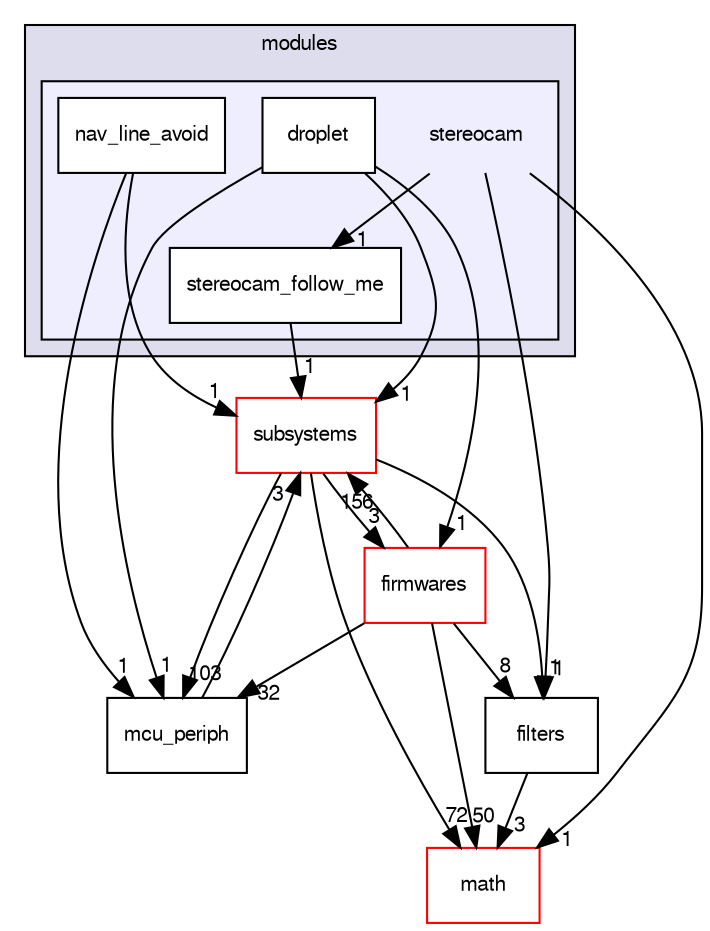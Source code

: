 digraph "sw/airborne/modules/stereocam" {
  compound=true
  node [ fontsize="10", fontname="FreeSans"];
  edge [ labelfontsize="10", labelfontname="FreeSans"];
  subgraph clusterdir_c2abcdd6ccb39c3582929c0e3f5651c2 {
    graph [ bgcolor="#ddddee", pencolor="black", label="modules" fontname="FreeSans", fontsize="10", URL="dir_c2abcdd6ccb39c3582929c0e3f5651c2.html"]
  subgraph clusterdir_3df9ff4d3eb13d31d58a513ba3c4e4bb {
    graph [ bgcolor="#eeeeff", pencolor="black", label="" URL="dir_3df9ff4d3eb13d31d58a513ba3c4e4bb.html"];
    dir_3df9ff4d3eb13d31d58a513ba3c4e4bb [shape=plaintext label="stereocam"];
    dir_4d588d64fec5038373cf62d9f6d9efc5 [shape=box label="droplet" color="black" fillcolor="white" style="filled" URL="dir_4d588d64fec5038373cf62d9f6d9efc5.html"];
    dir_227931f8886fc6a6dfaec1c2d3d7d81a [shape=box label="nav_line_avoid" color="black" fillcolor="white" style="filled" URL="dir_227931f8886fc6a6dfaec1c2d3d7d81a.html"];
    dir_ec7640edce12f2ff088305425ab2b433 [shape=box label="stereocam_follow_me" color="black" fillcolor="white" style="filled" URL="dir_ec7640edce12f2ff088305425ab2b433.html"];
  }
  }
  dir_12d6ec7aac5a4a9b8cee17e35022d7c7 [shape=box label="subsystems" fillcolor="white" style="filled" color="red" URL="dir_12d6ec7aac5a4a9b8cee17e35022d7c7.html"];
  dir_1ca43f6a116d741d80fb1d0555a2b198 [shape=box label="mcu_periph" URL="dir_1ca43f6a116d741d80fb1d0555a2b198.html"];
  dir_1444106569909aede49a887d28257b90 [shape=box label="filters" URL="dir_1444106569909aede49a887d28257b90.html"];
  dir_e7d2494544042a787a6ee70a779a5e07 [shape=box label="firmwares" fillcolor="white" style="filled" color="red" URL="dir_e7d2494544042a787a6ee70a779a5e07.html"];
  dir_29343b6f5fcd4b75a5dfbb985ff56864 [shape=box label="math" fillcolor="white" style="filled" color="red" URL="dir_29343b6f5fcd4b75a5dfbb985ff56864.html"];
  dir_227931f8886fc6a6dfaec1c2d3d7d81a->dir_12d6ec7aac5a4a9b8cee17e35022d7c7 [headlabel="1", labeldistance=1.5 headhref="dir_000213_000051.html"];
  dir_227931f8886fc6a6dfaec1c2d3d7d81a->dir_1ca43f6a116d741d80fb1d0555a2b198 [headlabel="1", labeldistance=1.5 headhref="dir_000213_000120.html"];
  dir_12d6ec7aac5a4a9b8cee17e35022d7c7->dir_1ca43f6a116d741d80fb1d0555a2b198 [headlabel="103", labeldistance=1.5 headhref="dir_000051_000120.html"];
  dir_12d6ec7aac5a4a9b8cee17e35022d7c7->dir_1444106569909aede49a887d28257b90 [headlabel="1", labeldistance=1.5 headhref="dir_000051_000104.html"];
  dir_12d6ec7aac5a4a9b8cee17e35022d7c7->dir_e7d2494544042a787a6ee70a779a5e07 [headlabel="3", labeldistance=1.5 headhref="dir_000051_000105.html"];
  dir_12d6ec7aac5a4a9b8cee17e35022d7c7->dir_29343b6f5fcd4b75a5dfbb985ff56864 [headlabel="72", labeldistance=1.5 headhref="dir_000051_000118.html"];
  dir_3df9ff4d3eb13d31d58a513ba3c4e4bb->dir_ec7640edce12f2ff088305425ab2b433 [headlabel="1", labeldistance=1.5 headhref="dir_000211_000214.html"];
  dir_3df9ff4d3eb13d31d58a513ba3c4e4bb->dir_1444106569909aede49a887d28257b90 [headlabel="1", labeldistance=1.5 headhref="dir_000211_000104.html"];
  dir_3df9ff4d3eb13d31d58a513ba3c4e4bb->dir_29343b6f5fcd4b75a5dfbb985ff56864 [headlabel="1", labeldistance=1.5 headhref="dir_000211_000118.html"];
  dir_ec7640edce12f2ff088305425ab2b433->dir_12d6ec7aac5a4a9b8cee17e35022d7c7 [headlabel="1", labeldistance=1.5 headhref="dir_000214_000051.html"];
  dir_1ca43f6a116d741d80fb1d0555a2b198->dir_12d6ec7aac5a4a9b8cee17e35022d7c7 [headlabel="3", labeldistance=1.5 headhref="dir_000120_000051.html"];
  dir_4d588d64fec5038373cf62d9f6d9efc5->dir_12d6ec7aac5a4a9b8cee17e35022d7c7 [headlabel="1", labeldistance=1.5 headhref="dir_000212_000051.html"];
  dir_4d588d64fec5038373cf62d9f6d9efc5->dir_1ca43f6a116d741d80fb1d0555a2b198 [headlabel="1", labeldistance=1.5 headhref="dir_000212_000120.html"];
  dir_4d588d64fec5038373cf62d9f6d9efc5->dir_e7d2494544042a787a6ee70a779a5e07 [headlabel="1", labeldistance=1.5 headhref="dir_000212_000105.html"];
  dir_1444106569909aede49a887d28257b90->dir_29343b6f5fcd4b75a5dfbb985ff56864 [headlabel="3", labeldistance=1.5 headhref="dir_000104_000118.html"];
  dir_e7d2494544042a787a6ee70a779a5e07->dir_12d6ec7aac5a4a9b8cee17e35022d7c7 [headlabel="156", labeldistance=1.5 headhref="dir_000105_000051.html"];
  dir_e7d2494544042a787a6ee70a779a5e07->dir_1ca43f6a116d741d80fb1d0555a2b198 [headlabel="32", labeldistance=1.5 headhref="dir_000105_000120.html"];
  dir_e7d2494544042a787a6ee70a779a5e07->dir_1444106569909aede49a887d28257b90 [headlabel="8", labeldistance=1.5 headhref="dir_000105_000104.html"];
  dir_e7d2494544042a787a6ee70a779a5e07->dir_29343b6f5fcd4b75a5dfbb985ff56864 [headlabel="50", labeldistance=1.5 headhref="dir_000105_000118.html"];
}
